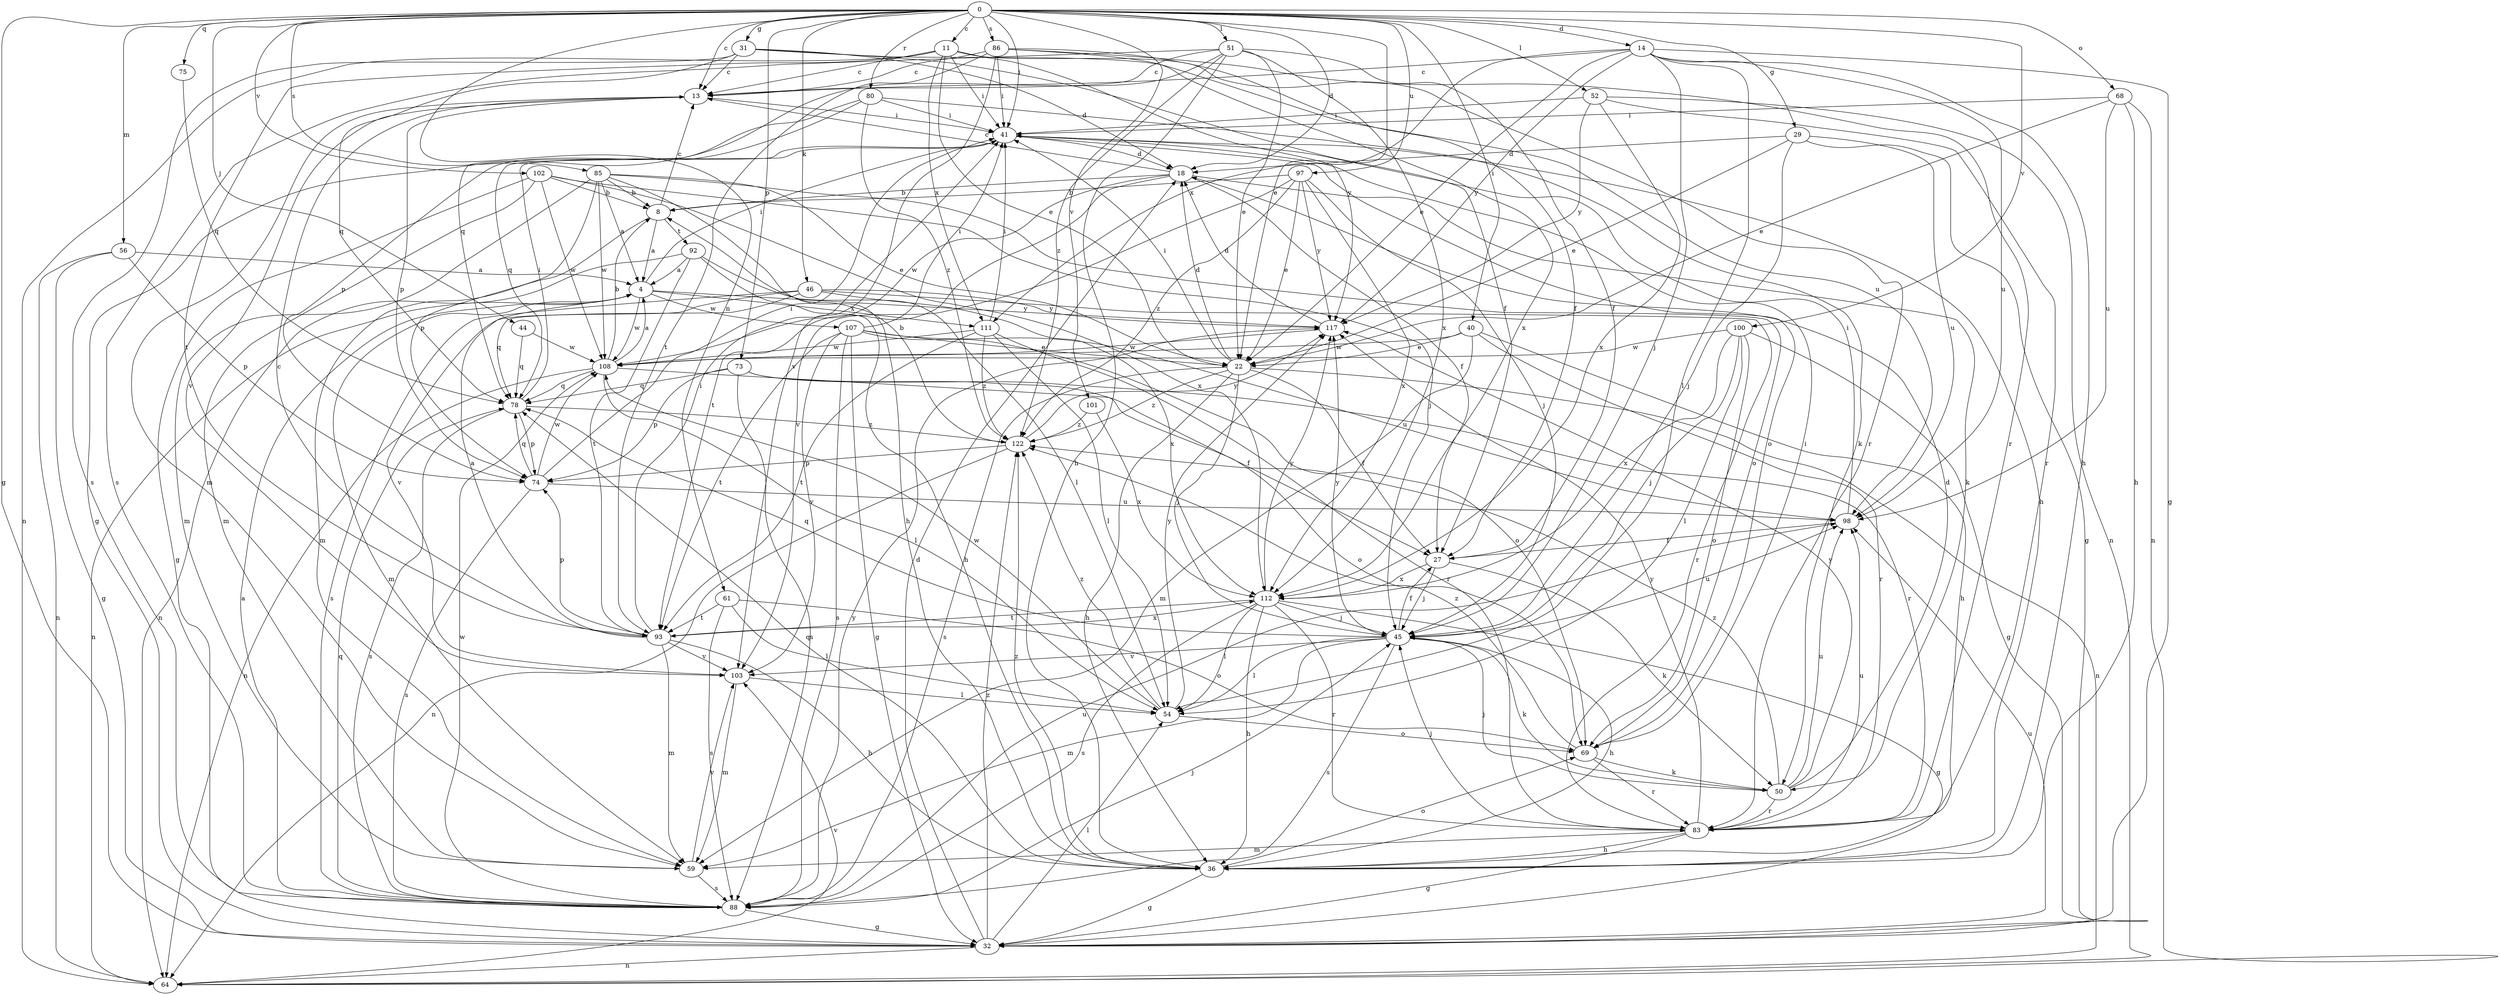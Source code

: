 strict digraph  {
0;
4;
8;
11;
13;
14;
18;
22;
27;
29;
31;
32;
36;
40;
41;
44;
45;
46;
50;
51;
52;
54;
56;
59;
61;
64;
68;
69;
73;
74;
75;
78;
80;
83;
85;
86;
88;
92;
93;
97;
98;
100;
101;
102;
103;
107;
108;
111;
112;
117;
122;
0 -> 11  [label=c];
0 -> 13  [label=c];
0 -> 14  [label=d];
0 -> 18  [label=d];
0 -> 22  [label=e];
0 -> 29  [label=g];
0 -> 31  [label=g];
0 -> 32  [label=g];
0 -> 40  [label=i];
0 -> 41  [label=i];
0 -> 44  [label=j];
0 -> 46  [label=k];
0 -> 51  [label=l];
0 -> 52  [label=l];
0 -> 56  [label=m];
0 -> 61  [label=n];
0 -> 68  [label=o];
0 -> 73  [label=p];
0 -> 75  [label=q];
0 -> 80  [label=r];
0 -> 85  [label=s];
0 -> 86  [label=s];
0 -> 97  [label=u];
0 -> 100  [label=v];
0 -> 101  [label=v];
0 -> 102  [label=v];
4 -> 41  [label=i];
4 -> 59  [label=m];
4 -> 64  [label=n];
4 -> 107  [label=w];
4 -> 108  [label=w];
4 -> 111  [label=x];
4 -> 117  [label=y];
8 -> 4  [label=a];
8 -> 13  [label=c];
8 -> 59  [label=m];
8 -> 92  [label=t];
11 -> 13  [label=c];
11 -> 22  [label=e];
11 -> 41  [label=i];
11 -> 64  [label=n];
11 -> 83  [label=r];
11 -> 93  [label=t];
11 -> 111  [label=x];
11 -> 117  [label=y];
13 -> 41  [label=i];
13 -> 59  [label=m];
13 -> 74  [label=p];
13 -> 103  [label=v];
14 -> 13  [label=c];
14 -> 22  [label=e];
14 -> 32  [label=g];
14 -> 36  [label=h];
14 -> 45  [label=j];
14 -> 54  [label=l];
14 -> 98  [label=u];
14 -> 111  [label=x];
14 -> 117  [label=y];
18 -> 8  [label=b];
18 -> 13  [label=c];
18 -> 27  [label=f];
18 -> 50  [label=k];
18 -> 93  [label=t];
18 -> 108  [label=w];
22 -> 18  [label=d];
22 -> 27  [label=f];
22 -> 36  [label=h];
22 -> 41  [label=i];
22 -> 45  [label=j];
22 -> 64  [label=n];
22 -> 88  [label=s];
22 -> 122  [label=z];
27 -> 45  [label=j];
27 -> 50  [label=k];
27 -> 112  [label=x];
29 -> 18  [label=d];
29 -> 22  [label=e];
29 -> 32  [label=g];
29 -> 45  [label=j];
29 -> 98  [label=u];
31 -> 13  [label=c];
31 -> 18  [label=d];
31 -> 27  [label=f];
31 -> 78  [label=q];
31 -> 88  [label=s];
31 -> 98  [label=u];
32 -> 18  [label=d];
32 -> 54  [label=l];
32 -> 64  [label=n];
32 -> 98  [label=u];
32 -> 122  [label=z];
36 -> 32  [label=g];
36 -> 69  [label=o];
36 -> 78  [label=q];
36 -> 122  [label=z];
40 -> 22  [label=e];
40 -> 36  [label=h];
40 -> 59  [label=m];
40 -> 83  [label=r];
40 -> 108  [label=w];
41 -> 18  [label=d];
41 -> 36  [label=h];
41 -> 69  [label=o];
41 -> 78  [label=q];
44 -> 78  [label=q];
44 -> 108  [label=w];
45 -> 27  [label=f];
45 -> 36  [label=h];
45 -> 50  [label=k];
45 -> 54  [label=l];
45 -> 59  [label=m];
45 -> 78  [label=q];
45 -> 88  [label=s];
45 -> 98  [label=u];
45 -> 103  [label=v];
45 -> 117  [label=y];
46 -> 78  [label=q];
46 -> 83  [label=r];
46 -> 88  [label=s];
46 -> 103  [label=v];
46 -> 112  [label=x];
46 -> 117  [label=y];
50 -> 18  [label=d];
50 -> 45  [label=j];
50 -> 83  [label=r];
50 -> 98  [label=u];
50 -> 117  [label=y];
50 -> 122  [label=z];
51 -> 13  [label=c];
51 -> 22  [label=e];
51 -> 27  [label=f];
51 -> 36  [label=h];
51 -> 78  [label=q];
51 -> 88  [label=s];
51 -> 112  [label=x];
51 -> 122  [label=z];
52 -> 41  [label=i];
52 -> 64  [label=n];
52 -> 83  [label=r];
52 -> 112  [label=x];
52 -> 117  [label=y];
54 -> 69  [label=o];
54 -> 108  [label=w];
54 -> 117  [label=y];
54 -> 122  [label=z];
56 -> 4  [label=a];
56 -> 32  [label=g];
56 -> 64  [label=n];
56 -> 74  [label=p];
59 -> 88  [label=s];
59 -> 103  [label=v];
61 -> 54  [label=l];
61 -> 69  [label=o];
61 -> 88  [label=s];
61 -> 93  [label=t];
64 -> 103  [label=v];
68 -> 22  [label=e];
68 -> 36  [label=h];
68 -> 41  [label=i];
68 -> 64  [label=n];
68 -> 98  [label=u];
69 -> 41  [label=i];
69 -> 50  [label=k];
69 -> 83  [label=r];
69 -> 122  [label=z];
73 -> 27  [label=f];
73 -> 74  [label=p];
73 -> 78  [label=q];
73 -> 83  [label=r];
73 -> 88  [label=s];
74 -> 41  [label=i];
74 -> 78  [label=q];
74 -> 88  [label=s];
74 -> 98  [label=u];
74 -> 108  [label=w];
75 -> 78  [label=q];
78 -> 41  [label=i];
78 -> 74  [label=p];
78 -> 88  [label=s];
78 -> 122  [label=z];
80 -> 32  [label=g];
80 -> 41  [label=i];
80 -> 50  [label=k];
80 -> 74  [label=p];
80 -> 122  [label=z];
83 -> 32  [label=g];
83 -> 36  [label=h];
83 -> 45  [label=j];
83 -> 59  [label=m];
83 -> 98  [label=u];
83 -> 117  [label=y];
85 -> 4  [label=a];
85 -> 8  [label=b];
85 -> 22  [label=e];
85 -> 36  [label=h];
85 -> 59  [label=m];
85 -> 69  [label=o];
85 -> 74  [label=p];
85 -> 108  [label=w];
86 -> 13  [label=c];
86 -> 27  [label=f];
86 -> 41  [label=i];
86 -> 83  [label=r];
86 -> 93  [label=t];
86 -> 103  [label=v];
86 -> 112  [label=x];
88 -> 4  [label=a];
88 -> 32  [label=g];
88 -> 45  [label=j];
88 -> 78  [label=q];
88 -> 98  [label=u];
88 -> 108  [label=w];
88 -> 117  [label=y];
92 -> 4  [label=a];
92 -> 36  [label=h];
92 -> 54  [label=l];
92 -> 64  [label=n];
92 -> 93  [label=t];
93 -> 4  [label=a];
93 -> 13  [label=c];
93 -> 36  [label=h];
93 -> 41  [label=i];
93 -> 59  [label=m];
93 -> 74  [label=p];
93 -> 103  [label=v];
93 -> 112  [label=x];
97 -> 8  [label=b];
97 -> 22  [label=e];
97 -> 45  [label=j];
97 -> 103  [label=v];
97 -> 112  [label=x];
97 -> 117  [label=y];
97 -> 122  [label=z];
98 -> 27  [label=f];
98 -> 41  [label=i];
100 -> 32  [label=g];
100 -> 45  [label=j];
100 -> 54  [label=l];
100 -> 69  [label=o];
100 -> 108  [label=w];
100 -> 112  [label=x];
101 -> 112  [label=x];
101 -> 122  [label=z];
102 -> 8  [label=b];
102 -> 32  [label=g];
102 -> 45  [label=j];
102 -> 59  [label=m];
102 -> 108  [label=w];
102 -> 112  [label=x];
103 -> 54  [label=l];
103 -> 59  [label=m];
107 -> 22  [label=e];
107 -> 32  [label=g];
107 -> 41  [label=i];
107 -> 69  [label=o];
107 -> 88  [label=s];
107 -> 93  [label=t];
107 -> 98  [label=u];
107 -> 103  [label=v];
108 -> 4  [label=a];
108 -> 8  [label=b];
108 -> 54  [label=l];
108 -> 64  [label=n];
108 -> 69  [label=o];
108 -> 78  [label=q];
111 -> 41  [label=i];
111 -> 54  [label=l];
111 -> 83  [label=r];
111 -> 93  [label=t];
111 -> 108  [label=w];
111 -> 122  [label=z];
112 -> 32  [label=g];
112 -> 36  [label=h];
112 -> 45  [label=j];
112 -> 54  [label=l];
112 -> 83  [label=r];
112 -> 88  [label=s];
112 -> 93  [label=t];
112 -> 117  [label=y];
117 -> 18  [label=d];
117 -> 108  [label=w];
122 -> 8  [label=b];
122 -> 64  [label=n];
122 -> 74  [label=p];
122 -> 117  [label=y];
}
